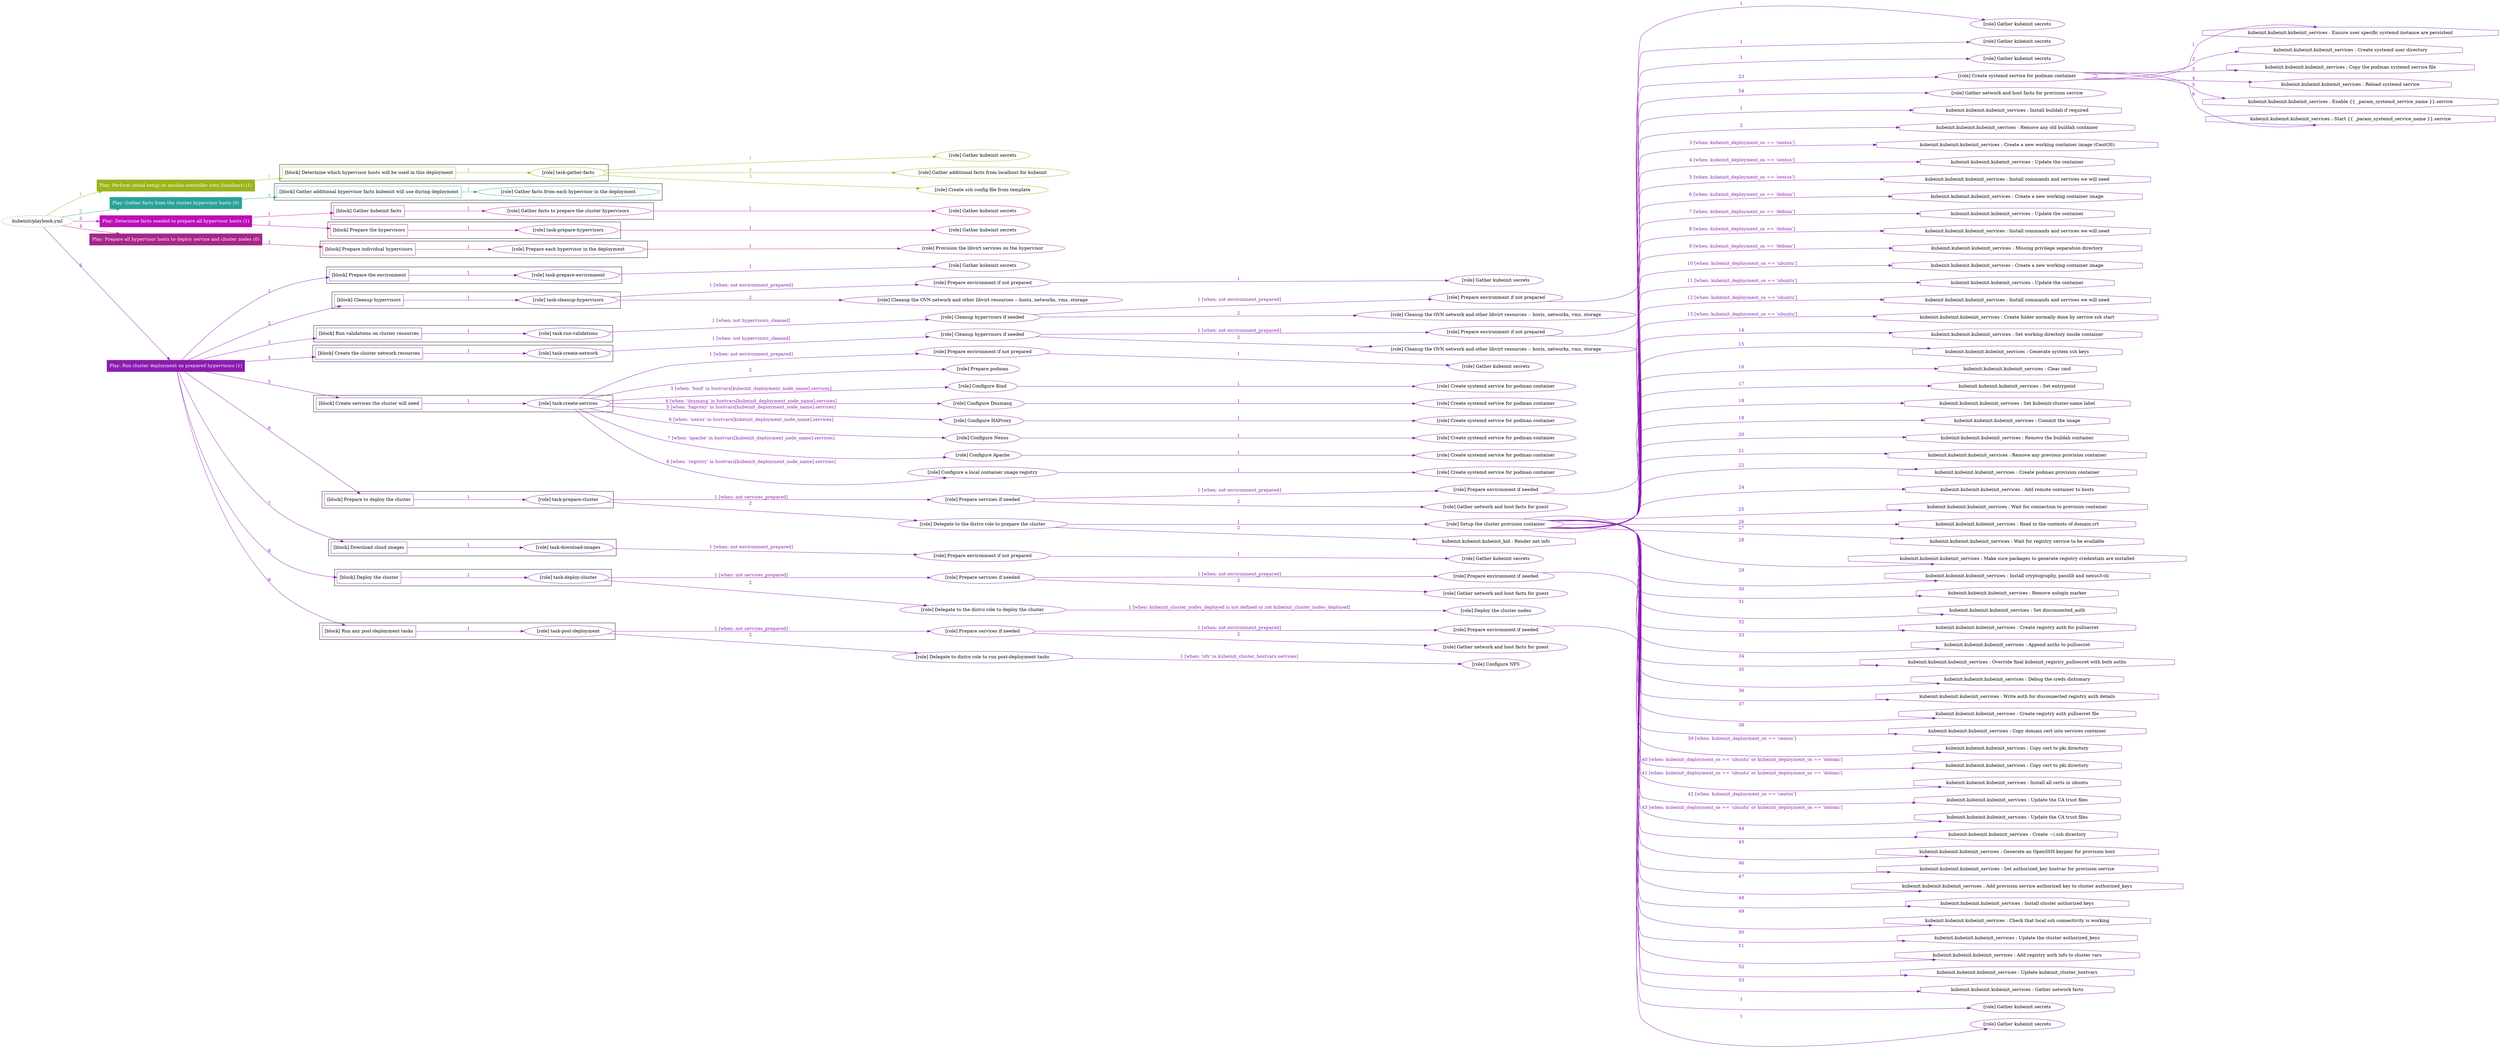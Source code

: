 digraph {
	graph [concentrate=true ordering=in rankdir=LR ratio=fill]
	edge [esep=5 sep=10]
	"kubeinit/playbook.yml" [URL="/home/runner/work/kubeinit/kubeinit/kubeinit/playbook.yml" id=playbook_545c7cb0 style=dotted]
	play_931ba3d7 [label="Play: Perform initial setup on ansible-controller host (localhost) (1)" URL="/home/runner/work/kubeinit/kubeinit/kubeinit/playbook.yml" color="#9cb319" fontcolor="#ffffff" id=play_931ba3d7 shape=box style=filled tooltip=localhost]
	"kubeinit/playbook.yml" -> play_931ba3d7 [label="1 " color="#9cb319" fontcolor="#9cb319" id=edge_c8543d1f labeltooltip="1 " tooltip="1 "]
	subgraph "Gather kubeinit secrets" {
		role_ddabcb1c [label="[role] Gather kubeinit secrets" URL="/home/runner/.ansible/collections/ansible_collections/kubeinit/kubeinit/roles/kubeinit_prepare/tasks/build_hypervisors_group.yml" color="#9cb319" id=role_ddabcb1c tooltip="Gather kubeinit secrets"]
	}
	subgraph "Gather additional facts from localhost for kubeinit" {
		role_e63b7984 [label="[role] Gather additional facts from localhost for kubeinit" URL="/home/runner/.ansible/collections/ansible_collections/kubeinit/kubeinit/roles/kubeinit_prepare/tasks/build_hypervisors_group.yml" color="#9cb319" id=role_e63b7984 tooltip="Gather additional facts from localhost for kubeinit"]
	}
	subgraph "Create ssh config file from template" {
		role_d065f1f2 [label="[role] Create ssh config file from template" URL="/home/runner/.ansible/collections/ansible_collections/kubeinit/kubeinit/roles/kubeinit_prepare/tasks/build_hypervisors_group.yml" color="#9cb319" id=role_d065f1f2 tooltip="Create ssh config file from template"]
	}
	subgraph "task-gather-facts" {
		role_1dd52b6c [label="[role] task-gather-facts" URL="/home/runner/work/kubeinit/kubeinit/kubeinit/playbook.yml" color="#9cb319" id=role_1dd52b6c tooltip="task-gather-facts"]
		role_1dd52b6c -> role_ddabcb1c [label="1 " color="#9cb319" fontcolor="#9cb319" id=edge_da916e40 labeltooltip="1 " tooltip="1 "]
		role_1dd52b6c -> role_e63b7984 [label="2 " color="#9cb319" fontcolor="#9cb319" id=edge_51802480 labeltooltip="2 " tooltip="2 "]
		role_1dd52b6c -> role_d065f1f2 [label="3 " color="#9cb319" fontcolor="#9cb319" id=edge_653860bd labeltooltip="3 " tooltip="3 "]
	}
	subgraph "Play: Perform initial setup on ansible-controller host (localhost) (1)" {
		play_931ba3d7 -> block_4b8805d9 [label=1 color="#9cb319" fontcolor="#9cb319" id=edge_b5b0f830 labeltooltip=1 tooltip=1]
		subgraph cluster_block_4b8805d9 {
			block_4b8805d9 [label="[block] Determine which hypervisor hosts will be used in this deployment" URL="/home/runner/work/kubeinit/kubeinit/kubeinit/playbook.yml" color="#9cb319" id=block_4b8805d9 labeltooltip="Determine which hypervisor hosts will be used in this deployment" shape=box tooltip="Determine which hypervisor hosts will be used in this deployment"]
			block_4b8805d9 -> role_1dd52b6c [label="1 " color="#9cb319" fontcolor="#9cb319" id=edge_1767b7e2 labeltooltip="1 " tooltip="1 "]
		}
	}
	play_6d8328d3 [label="Play: Gather facts from the cluster hypervisor hosts (0)" URL="/home/runner/work/kubeinit/kubeinit/kubeinit/playbook.yml" color="#29a39b" fontcolor="#ffffff" id=play_6d8328d3 shape=box style=filled tooltip="Play: Gather facts from the cluster hypervisor hosts (0)"]
	"kubeinit/playbook.yml" -> play_6d8328d3 [label="2 " color="#29a39b" fontcolor="#29a39b" id=edge_57b2adb4 labeltooltip="2 " tooltip="2 "]
	subgraph "Gather facts from each hypervisor in the deployment" {
		role_d9627512 [label="[role] Gather facts from each hypervisor in the deployment" URL="/home/runner/work/kubeinit/kubeinit/kubeinit/playbook.yml" color="#29a39b" id=role_d9627512 tooltip="Gather facts from each hypervisor in the deployment"]
	}
	subgraph "Play: Gather facts from the cluster hypervisor hosts (0)" {
		play_6d8328d3 -> block_00a757e9 [label=1 color="#29a39b" fontcolor="#29a39b" id=edge_6c3d710d labeltooltip=1 tooltip=1]
		subgraph cluster_block_00a757e9 {
			block_00a757e9 [label="[block] Gather additional hypervisor facts kubeinit will use during deployment" URL="/home/runner/work/kubeinit/kubeinit/kubeinit/playbook.yml" color="#29a39b" id=block_00a757e9 labeltooltip="Gather additional hypervisor facts kubeinit will use during deployment" shape=box tooltip="Gather additional hypervisor facts kubeinit will use during deployment"]
			block_00a757e9 -> role_d9627512 [label="1 " color="#29a39b" fontcolor="#29a39b" id=edge_0d7b113c labeltooltip="1 " tooltip="1 "]
		}
	}
	play_df780482 [label="Play: Determine facts needed to prepare all hypervisor hosts (1)" URL="/home/runner/work/kubeinit/kubeinit/kubeinit/playbook.yml" color="#bd0fb7" fontcolor="#ffffff" id=play_df780482 shape=box style=filled tooltip=localhost]
	"kubeinit/playbook.yml" -> play_df780482 [label="3 " color="#bd0fb7" fontcolor="#bd0fb7" id=edge_657e8f42 labeltooltip="3 " tooltip="3 "]
	subgraph "Gather kubeinit secrets" {
		role_69f64a8b [label="[role] Gather kubeinit secrets" URL="/home/runner/.ansible/collections/ansible_collections/kubeinit/kubeinit/roles/kubeinit_prepare/tasks/gather_kubeinit_facts.yml" color="#bd0fb7" id=role_69f64a8b tooltip="Gather kubeinit secrets"]
	}
	subgraph "Gather facts to prepare the cluster hypervisors" {
		role_0730ceb8 [label="[role] Gather facts to prepare the cluster hypervisors" URL="/home/runner/work/kubeinit/kubeinit/kubeinit/playbook.yml" color="#bd0fb7" id=role_0730ceb8 tooltip="Gather facts to prepare the cluster hypervisors"]
		role_0730ceb8 -> role_69f64a8b [label="1 " color="#bd0fb7" fontcolor="#bd0fb7" id=edge_4ca581c7 labeltooltip="1 " tooltip="1 "]
	}
	subgraph "Gather kubeinit secrets" {
		role_6e344423 [label="[role] Gather kubeinit secrets" URL="/home/runner/.ansible/collections/ansible_collections/kubeinit/kubeinit/roles/kubeinit_prepare/tasks/gather_kubeinit_facts.yml" color="#bd0fb7" id=role_6e344423 tooltip="Gather kubeinit secrets"]
	}
	subgraph "task-prepare-hypervisors" {
		role_4811087c [label="[role] task-prepare-hypervisors" URL="/home/runner/work/kubeinit/kubeinit/kubeinit/playbook.yml" color="#bd0fb7" id=role_4811087c tooltip="task-prepare-hypervisors"]
		role_4811087c -> role_6e344423 [label="1 " color="#bd0fb7" fontcolor="#bd0fb7" id=edge_b3e37154 labeltooltip="1 " tooltip="1 "]
	}
	subgraph "Play: Determine facts needed to prepare all hypervisor hosts (1)" {
		play_df780482 -> block_3f99c310 [label=1 color="#bd0fb7" fontcolor="#bd0fb7" id=edge_c5d87c34 labeltooltip=1 tooltip=1]
		subgraph cluster_block_3f99c310 {
			block_3f99c310 [label="[block] Gather kubeinit facts" URL="/home/runner/work/kubeinit/kubeinit/kubeinit/playbook.yml" color="#bd0fb7" id=block_3f99c310 labeltooltip="Gather kubeinit facts" shape=box tooltip="Gather kubeinit facts"]
			block_3f99c310 -> role_0730ceb8 [label="1 " color="#bd0fb7" fontcolor="#bd0fb7" id=edge_28d3c5d2 labeltooltip="1 " tooltip="1 "]
		}
		play_df780482 -> block_4734025c [label=2 color="#bd0fb7" fontcolor="#bd0fb7" id=edge_e68f2d6d labeltooltip=2 tooltip=2]
		subgraph cluster_block_4734025c {
			block_4734025c [label="[block] Prepare the hypervisors" URL="/home/runner/work/kubeinit/kubeinit/kubeinit/playbook.yml" color="#bd0fb7" id=block_4734025c labeltooltip="Prepare the hypervisors" shape=box tooltip="Prepare the hypervisors"]
			block_4734025c -> role_4811087c [label="1 " color="#bd0fb7" fontcolor="#bd0fb7" id=edge_bdc74dc5 labeltooltip="1 " tooltip="1 "]
		}
	}
	play_b12600dd [label="Play: Prepare all hypervisor hosts to deploy service and cluster nodes (0)" URL="/home/runner/work/kubeinit/kubeinit/kubeinit/playbook.yml" color="#a62689" fontcolor="#ffffff" id=play_b12600dd shape=box style=filled tooltip="Play: Prepare all hypervisor hosts to deploy service and cluster nodes (0)"]
	"kubeinit/playbook.yml" -> play_b12600dd [label="4 " color="#a62689" fontcolor="#a62689" id=edge_a20e3f79 labeltooltip="4 " tooltip="4 "]
	subgraph "Provision the libvirt services on the hypervisor" {
		role_548cd474 [label="[role] Provision the libvirt services on the hypervisor" URL="/home/runner/.ansible/collections/ansible_collections/kubeinit/kubeinit/roles/kubeinit_prepare/tasks/prepare_hypervisor.yml" color="#a62689" id=role_548cd474 tooltip="Provision the libvirt services on the hypervisor"]
	}
	subgraph "Prepare each hypervisor in the deployment" {
		role_a02044b5 [label="[role] Prepare each hypervisor in the deployment" URL="/home/runner/work/kubeinit/kubeinit/kubeinit/playbook.yml" color="#a62689" id=role_a02044b5 tooltip="Prepare each hypervisor in the deployment"]
		role_a02044b5 -> role_548cd474 [label="1 " color="#a62689" fontcolor="#a62689" id=edge_9729f4e0 labeltooltip="1 " tooltip="1 "]
	}
	subgraph "Play: Prepare all hypervisor hosts to deploy service and cluster nodes (0)" {
		play_b12600dd -> block_16c51ed8 [label=1 color="#a62689" fontcolor="#a62689" id=edge_4eb3d31c labeltooltip=1 tooltip=1]
		subgraph cluster_block_16c51ed8 {
			block_16c51ed8 [label="[block] Prepare individual hypervisors" URL="/home/runner/work/kubeinit/kubeinit/kubeinit/playbook.yml" color="#a62689" id=block_16c51ed8 labeltooltip="Prepare individual hypervisors" shape=box tooltip="Prepare individual hypervisors"]
			block_16c51ed8 -> role_a02044b5 [label="1 " color="#a62689" fontcolor="#a62689" id=edge_7e162b57 labeltooltip="1 " tooltip="1 "]
		}
	}
	play_730e41a6 [label="Play: Run cluster deployment on prepared hypervisors (1)" URL="/home/runner/work/kubeinit/kubeinit/kubeinit/playbook.yml" color="#8b1cb0" fontcolor="#ffffff" id=play_730e41a6 shape=box style=filled tooltip=localhost]
	"kubeinit/playbook.yml" -> play_730e41a6 [label="5 " color="#8b1cb0" fontcolor="#8b1cb0" id=edge_b5f964b4 labeltooltip="5 " tooltip="5 "]
	subgraph "Gather kubeinit secrets" {
		role_df840a9b [label="[role] Gather kubeinit secrets" URL="/home/runner/.ansible/collections/ansible_collections/kubeinit/kubeinit/roles/kubeinit_prepare/tasks/gather_kubeinit_facts.yml" color="#8b1cb0" id=role_df840a9b tooltip="Gather kubeinit secrets"]
	}
	subgraph "task-prepare-environment" {
		role_ee6b909c [label="[role] task-prepare-environment" URL="/home/runner/work/kubeinit/kubeinit/kubeinit/playbook.yml" color="#8b1cb0" id=role_ee6b909c tooltip="task-prepare-environment"]
		role_ee6b909c -> role_df840a9b [label="1 " color="#8b1cb0" fontcolor="#8b1cb0" id=edge_b2e9e89c labeltooltip="1 " tooltip="1 "]
	}
	subgraph "Gather kubeinit secrets" {
		role_fec8959f [label="[role] Gather kubeinit secrets" URL="/home/runner/.ansible/collections/ansible_collections/kubeinit/kubeinit/roles/kubeinit_prepare/tasks/gather_kubeinit_facts.yml" color="#8b1cb0" id=role_fec8959f tooltip="Gather kubeinit secrets"]
	}
	subgraph "Prepare environment if not prepared" {
		role_97bc403d [label="[role] Prepare environment if not prepared" URL="/home/runner/.ansible/collections/ansible_collections/kubeinit/kubeinit/roles/kubeinit_prepare/tasks/cleanup_hypervisors.yml" color="#8b1cb0" id=role_97bc403d tooltip="Prepare environment if not prepared"]
		role_97bc403d -> role_fec8959f [label="1 " color="#8b1cb0" fontcolor="#8b1cb0" id=edge_488dd483 labeltooltip="1 " tooltip="1 "]
	}
	subgraph "Cleanup the OVN network and other libvirt resources -- hosts, networks, vms, storage" {
		role_904cc6dc [label="[role] Cleanup the OVN network and other libvirt resources -- hosts, networks, vms, storage" URL="/home/runner/.ansible/collections/ansible_collections/kubeinit/kubeinit/roles/kubeinit_prepare/tasks/cleanup_hypervisors.yml" color="#8b1cb0" id=role_904cc6dc tooltip="Cleanup the OVN network and other libvirt resources -- hosts, networks, vms, storage"]
	}
	subgraph "task-cleanup-hypervisors" {
		role_fb099a91 [label="[role] task-cleanup-hypervisors" URL="/home/runner/work/kubeinit/kubeinit/kubeinit/playbook.yml" color="#8b1cb0" id=role_fb099a91 tooltip="task-cleanup-hypervisors"]
		role_fb099a91 -> role_97bc403d [label="1 [when: not environment_prepared]" color="#8b1cb0" fontcolor="#8b1cb0" id=edge_2686398f labeltooltip="1 [when: not environment_prepared]" tooltip="1 [when: not environment_prepared]"]
		role_fb099a91 -> role_904cc6dc [label="2 " color="#8b1cb0" fontcolor="#8b1cb0" id=edge_b8e644b7 labeltooltip="2 " tooltip="2 "]
	}
	subgraph "Gather kubeinit secrets" {
		role_2fca837d [label="[role] Gather kubeinit secrets" URL="/home/runner/.ansible/collections/ansible_collections/kubeinit/kubeinit/roles/kubeinit_prepare/tasks/gather_kubeinit_facts.yml" color="#8b1cb0" id=role_2fca837d tooltip="Gather kubeinit secrets"]
	}
	subgraph "Prepare environment if not prepared" {
		role_707d77aa [label="[role] Prepare environment if not prepared" URL="/home/runner/.ansible/collections/ansible_collections/kubeinit/kubeinit/roles/kubeinit_prepare/tasks/cleanup_hypervisors.yml" color="#8b1cb0" id=role_707d77aa tooltip="Prepare environment if not prepared"]
		role_707d77aa -> role_2fca837d [label="1 " color="#8b1cb0" fontcolor="#8b1cb0" id=edge_82af8e1b labeltooltip="1 " tooltip="1 "]
	}
	subgraph "Cleanup the OVN network and other libvirt resources -- hosts, networks, vms, storage" {
		role_acbb428c [label="[role] Cleanup the OVN network and other libvirt resources -- hosts, networks, vms, storage" URL="/home/runner/.ansible/collections/ansible_collections/kubeinit/kubeinit/roles/kubeinit_prepare/tasks/cleanup_hypervisors.yml" color="#8b1cb0" id=role_acbb428c tooltip="Cleanup the OVN network and other libvirt resources -- hosts, networks, vms, storage"]
	}
	subgraph "Cleanup hypervisors if needed" {
		role_f8ec504d [label="[role] Cleanup hypervisors if needed" URL="/home/runner/.ansible/collections/ansible_collections/kubeinit/kubeinit/roles/kubeinit_validations/tasks/main.yml" color="#8b1cb0" id=role_f8ec504d tooltip="Cleanup hypervisors if needed"]
		role_f8ec504d -> role_707d77aa [label="1 [when: not environment_prepared]" color="#8b1cb0" fontcolor="#8b1cb0" id=edge_83bfee6d labeltooltip="1 [when: not environment_prepared]" tooltip="1 [when: not environment_prepared]"]
		role_f8ec504d -> role_acbb428c [label="2 " color="#8b1cb0" fontcolor="#8b1cb0" id=edge_7fe1b59c labeltooltip="2 " tooltip="2 "]
	}
	subgraph "task-run-validations" {
		role_c2ec47a6 [label="[role] task-run-validations" URL="/home/runner/work/kubeinit/kubeinit/kubeinit/playbook.yml" color="#8b1cb0" id=role_c2ec47a6 tooltip="task-run-validations"]
		role_c2ec47a6 -> role_f8ec504d [label="1 [when: not hypervisors_cleaned]" color="#8b1cb0" fontcolor="#8b1cb0" id=edge_a6259709 labeltooltip="1 [when: not hypervisors_cleaned]" tooltip="1 [when: not hypervisors_cleaned]"]
	}
	subgraph "Gather kubeinit secrets" {
		role_3499777c [label="[role] Gather kubeinit secrets" URL="/home/runner/.ansible/collections/ansible_collections/kubeinit/kubeinit/roles/kubeinit_prepare/tasks/gather_kubeinit_facts.yml" color="#8b1cb0" id=role_3499777c tooltip="Gather kubeinit secrets"]
	}
	subgraph "Prepare environment if not prepared" {
		role_d5bab159 [label="[role] Prepare environment if not prepared" URL="/home/runner/.ansible/collections/ansible_collections/kubeinit/kubeinit/roles/kubeinit_prepare/tasks/cleanup_hypervisors.yml" color="#8b1cb0" id=role_d5bab159 tooltip="Prepare environment if not prepared"]
		role_d5bab159 -> role_3499777c [label="1 " color="#8b1cb0" fontcolor="#8b1cb0" id=edge_6e7c329b labeltooltip="1 " tooltip="1 "]
	}
	subgraph "Cleanup the OVN network and other libvirt resources -- hosts, networks, vms, storage" {
		role_f7c90f39 [label="[role] Cleanup the OVN network and other libvirt resources -- hosts, networks, vms, storage" URL="/home/runner/.ansible/collections/ansible_collections/kubeinit/kubeinit/roles/kubeinit_prepare/tasks/cleanup_hypervisors.yml" color="#8b1cb0" id=role_f7c90f39 tooltip="Cleanup the OVN network and other libvirt resources -- hosts, networks, vms, storage"]
	}
	subgraph "Cleanup hypervisors if needed" {
		role_3497442b [label="[role] Cleanup hypervisors if needed" URL="/home/runner/.ansible/collections/ansible_collections/kubeinit/kubeinit/roles/kubeinit_libvirt/tasks/create_network.yml" color="#8b1cb0" id=role_3497442b tooltip="Cleanup hypervisors if needed"]
		role_3497442b -> role_d5bab159 [label="1 [when: not environment_prepared]" color="#8b1cb0" fontcolor="#8b1cb0" id=edge_d62939c3 labeltooltip="1 [when: not environment_prepared]" tooltip="1 [when: not environment_prepared]"]
		role_3497442b -> role_f7c90f39 [label="2 " color="#8b1cb0" fontcolor="#8b1cb0" id=edge_e6d33b0b labeltooltip="2 " tooltip="2 "]
	}
	subgraph "task-create-network" {
		role_ee4f112f [label="[role] task-create-network" URL="/home/runner/work/kubeinit/kubeinit/kubeinit/playbook.yml" color="#8b1cb0" id=role_ee4f112f tooltip="task-create-network"]
		role_ee4f112f -> role_3497442b [label="1 [when: not hypervisors_cleaned]" color="#8b1cb0" fontcolor="#8b1cb0" id=edge_d670886f labeltooltip="1 [when: not hypervisors_cleaned]" tooltip="1 [when: not hypervisors_cleaned]"]
	}
	subgraph "Gather kubeinit secrets" {
		role_d90a1d66 [label="[role] Gather kubeinit secrets" URL="/home/runner/.ansible/collections/ansible_collections/kubeinit/kubeinit/roles/kubeinit_prepare/tasks/gather_kubeinit_facts.yml" color="#8b1cb0" id=role_d90a1d66 tooltip="Gather kubeinit secrets"]
	}
	subgraph "Prepare environment if not prepared" {
		role_3de5cd70 [label="[role] Prepare environment if not prepared" URL="/home/runner/.ansible/collections/ansible_collections/kubeinit/kubeinit/roles/kubeinit_services/tasks/main.yml" color="#8b1cb0" id=role_3de5cd70 tooltip="Prepare environment if not prepared"]
		role_3de5cd70 -> role_d90a1d66 [label="1 " color="#8b1cb0" fontcolor="#8b1cb0" id=edge_5a5dcb2b labeltooltip="1 " tooltip="1 "]
	}
	subgraph "Prepare podman" {
		role_5bb71c30 [label="[role] Prepare podman" URL="/home/runner/.ansible/collections/ansible_collections/kubeinit/kubeinit/roles/kubeinit_services/tasks/00_create_service_pod.yml" color="#8b1cb0" id=role_5bb71c30 tooltip="Prepare podman"]
	}
	subgraph "Create systemd service for podman container" {
		role_a307e0bc [label="[role] Create systemd service for podman container" URL="/home/runner/.ansible/collections/ansible_collections/kubeinit/kubeinit/roles/kubeinit_bind/tasks/main.yml" color="#8b1cb0" id=role_a307e0bc tooltip="Create systemd service for podman container"]
	}
	subgraph "Configure Bind" {
		role_4807bf76 [label="[role] Configure Bind" URL="/home/runner/.ansible/collections/ansible_collections/kubeinit/kubeinit/roles/kubeinit_services/tasks/start_services_containers.yml" color="#8b1cb0" id=role_4807bf76 tooltip="Configure Bind"]
		role_4807bf76 -> role_a307e0bc [label="1 " color="#8b1cb0" fontcolor="#8b1cb0" id=edge_285585d5 labeltooltip="1 " tooltip="1 "]
	}
	subgraph "Create systemd service for podman container" {
		role_6b88de8f [label="[role] Create systemd service for podman container" URL="/home/runner/.ansible/collections/ansible_collections/kubeinit/kubeinit/roles/kubeinit_dnsmasq/tasks/main.yml" color="#8b1cb0" id=role_6b88de8f tooltip="Create systemd service for podman container"]
	}
	subgraph "Configure Dnsmasq" {
		role_d9de39b9 [label="[role] Configure Dnsmasq" URL="/home/runner/.ansible/collections/ansible_collections/kubeinit/kubeinit/roles/kubeinit_services/tasks/start_services_containers.yml" color="#8b1cb0" id=role_d9de39b9 tooltip="Configure Dnsmasq"]
		role_d9de39b9 -> role_6b88de8f [label="1 " color="#8b1cb0" fontcolor="#8b1cb0" id=edge_90917b8e labeltooltip="1 " tooltip="1 "]
	}
	subgraph "Create systemd service for podman container" {
		role_20fe3677 [label="[role] Create systemd service for podman container" URL="/home/runner/.ansible/collections/ansible_collections/kubeinit/kubeinit/roles/kubeinit_haproxy/tasks/main.yml" color="#8b1cb0" id=role_20fe3677 tooltip="Create systemd service for podman container"]
	}
	subgraph "Configure HAProxy" {
		role_dbfcc90e [label="[role] Configure HAProxy" URL="/home/runner/.ansible/collections/ansible_collections/kubeinit/kubeinit/roles/kubeinit_services/tasks/start_services_containers.yml" color="#8b1cb0" id=role_dbfcc90e tooltip="Configure HAProxy"]
		role_dbfcc90e -> role_20fe3677 [label="1 " color="#8b1cb0" fontcolor="#8b1cb0" id=edge_8165600c labeltooltip="1 " tooltip="1 "]
	}
	subgraph "Create systemd service for podman container" {
		role_7415ae6d [label="[role] Create systemd service for podman container" URL="/home/runner/.ansible/collections/ansible_collections/kubeinit/kubeinit/roles/kubeinit_nexus/tasks/main.yml" color="#8b1cb0" id=role_7415ae6d tooltip="Create systemd service for podman container"]
	}
	subgraph "Configure Nexus" {
		role_4f23ac79 [label="[role] Configure Nexus" URL="/home/runner/.ansible/collections/ansible_collections/kubeinit/kubeinit/roles/kubeinit_services/tasks/start_services_containers.yml" color="#8b1cb0" id=role_4f23ac79 tooltip="Configure Nexus"]
		role_4f23ac79 -> role_7415ae6d [label="1 " color="#8b1cb0" fontcolor="#8b1cb0" id=edge_2ba15db7 labeltooltip="1 " tooltip="1 "]
	}
	subgraph "Create systemd service for podman container" {
		role_81472f47 [label="[role] Create systemd service for podman container" URL="/home/runner/.ansible/collections/ansible_collections/kubeinit/kubeinit/roles/kubeinit_apache/tasks/main.yml" color="#8b1cb0" id=role_81472f47 tooltip="Create systemd service for podman container"]
	}
	subgraph "Configure Apache" {
		role_081e8b35 [label="[role] Configure Apache" URL="/home/runner/.ansible/collections/ansible_collections/kubeinit/kubeinit/roles/kubeinit_services/tasks/start_services_containers.yml" color="#8b1cb0" id=role_081e8b35 tooltip="Configure Apache"]
		role_081e8b35 -> role_81472f47 [label="1 " color="#8b1cb0" fontcolor="#8b1cb0" id=edge_0820ee6e labeltooltip="1 " tooltip="1 "]
	}
	subgraph "Create systemd service for podman container" {
		role_e6c9fc78 [label="[role] Create systemd service for podman container" URL="/home/runner/.ansible/collections/ansible_collections/kubeinit/kubeinit/roles/kubeinit_registry/tasks/main.yml" color="#8b1cb0" id=role_e6c9fc78 tooltip="Create systemd service for podman container"]
	}
	subgraph "Configure a local container image registry" {
		role_fa8283bd [label="[role] Configure a local container image registry" URL="/home/runner/.ansible/collections/ansible_collections/kubeinit/kubeinit/roles/kubeinit_services/tasks/start_services_containers.yml" color="#8b1cb0" id=role_fa8283bd tooltip="Configure a local container image registry"]
		role_fa8283bd -> role_e6c9fc78 [label="1 " color="#8b1cb0" fontcolor="#8b1cb0" id=edge_96ddc4c0 labeltooltip="1 " tooltip="1 "]
	}
	subgraph "task-create-services" {
		role_e80d2aaa [label="[role] task-create-services" URL="/home/runner/work/kubeinit/kubeinit/kubeinit/playbook.yml" color="#8b1cb0" id=role_e80d2aaa tooltip="task-create-services"]
		role_e80d2aaa -> role_3de5cd70 [label="1 [when: not environment_prepared]" color="#8b1cb0" fontcolor="#8b1cb0" id=edge_01c168d9 labeltooltip="1 [when: not environment_prepared]" tooltip="1 [when: not environment_prepared]"]
		role_e80d2aaa -> role_5bb71c30 [label="2 " color="#8b1cb0" fontcolor="#8b1cb0" id=edge_094c723d labeltooltip="2 " tooltip="2 "]
		role_e80d2aaa -> role_4807bf76 [label="3 [when: 'bind' in hostvars[kubeinit_deployment_node_name].services]" color="#8b1cb0" fontcolor="#8b1cb0" id=edge_e6afcb24 labeltooltip="3 [when: 'bind' in hostvars[kubeinit_deployment_node_name].services]" tooltip="3 [when: 'bind' in hostvars[kubeinit_deployment_node_name].services]"]
		role_e80d2aaa -> role_d9de39b9 [label="4 [when: 'dnsmasq' in hostvars[kubeinit_deployment_node_name].services]" color="#8b1cb0" fontcolor="#8b1cb0" id=edge_b003f8af labeltooltip="4 [when: 'dnsmasq' in hostvars[kubeinit_deployment_node_name].services]" tooltip="4 [when: 'dnsmasq' in hostvars[kubeinit_deployment_node_name].services]"]
		role_e80d2aaa -> role_dbfcc90e [label="5 [when: 'haproxy' in hostvars[kubeinit_deployment_node_name].services]" color="#8b1cb0" fontcolor="#8b1cb0" id=edge_ab8828e6 labeltooltip="5 [when: 'haproxy' in hostvars[kubeinit_deployment_node_name].services]" tooltip="5 [when: 'haproxy' in hostvars[kubeinit_deployment_node_name].services]"]
		role_e80d2aaa -> role_4f23ac79 [label="6 [when: 'nexus' in hostvars[kubeinit_deployment_node_name].services]" color="#8b1cb0" fontcolor="#8b1cb0" id=edge_5534ef52 labeltooltip="6 [when: 'nexus' in hostvars[kubeinit_deployment_node_name].services]" tooltip="6 [when: 'nexus' in hostvars[kubeinit_deployment_node_name].services]"]
		role_e80d2aaa -> role_081e8b35 [label="7 [when: 'apache' in hostvars[kubeinit_deployment_node_name].services]" color="#8b1cb0" fontcolor="#8b1cb0" id=edge_e85e1f48 labeltooltip="7 [when: 'apache' in hostvars[kubeinit_deployment_node_name].services]" tooltip="7 [when: 'apache' in hostvars[kubeinit_deployment_node_name].services]"]
		role_e80d2aaa -> role_fa8283bd [label="8 [when: 'registry' in hostvars[kubeinit_deployment_node_name].services]" color="#8b1cb0" fontcolor="#8b1cb0" id=edge_dd173c41 labeltooltip="8 [when: 'registry' in hostvars[kubeinit_deployment_node_name].services]" tooltip="8 [when: 'registry' in hostvars[kubeinit_deployment_node_name].services]"]
	}
	subgraph "Gather kubeinit secrets" {
		role_6322ea86 [label="[role] Gather kubeinit secrets" URL="/home/runner/.ansible/collections/ansible_collections/kubeinit/kubeinit/roles/kubeinit_prepare/tasks/gather_kubeinit_facts.yml" color="#8b1cb0" id=role_6322ea86 tooltip="Gather kubeinit secrets"]
	}
	subgraph "Prepare environment if needed" {
		role_bd6548db [label="[role] Prepare environment if needed" URL="/home/runner/.ansible/collections/ansible_collections/kubeinit/kubeinit/roles/kubeinit_services/tasks/prepare_services.yml" color="#8b1cb0" id=role_bd6548db tooltip="Prepare environment if needed"]
		role_bd6548db -> role_6322ea86 [label="1 " color="#8b1cb0" fontcolor="#8b1cb0" id=edge_799897e7 labeltooltip="1 " tooltip="1 "]
	}
	subgraph "Gather network and host facts for guest" {
		role_a0ca79c5 [label="[role] Gather network and host facts for guest" URL="/home/runner/.ansible/collections/ansible_collections/kubeinit/kubeinit/roles/kubeinit_services/tasks/prepare_services.yml" color="#8b1cb0" id=role_a0ca79c5 tooltip="Gather network and host facts for guest"]
	}
	subgraph "Prepare services if needed" {
		role_26e0ae76 [label="[role] Prepare services if needed" URL="/home/runner/.ansible/collections/ansible_collections/kubeinit/kubeinit/roles/kubeinit_prepare/tasks/prepare_cluster.yml" color="#8b1cb0" id=role_26e0ae76 tooltip="Prepare services if needed"]
		role_26e0ae76 -> role_bd6548db [label="1 [when: not environment_prepared]" color="#8b1cb0" fontcolor="#8b1cb0" id=edge_e32a6665 labeltooltip="1 [when: not environment_prepared]" tooltip="1 [when: not environment_prepared]"]
		role_26e0ae76 -> role_a0ca79c5 [label="2 " color="#8b1cb0" fontcolor="#8b1cb0" id=edge_90b5f12c labeltooltip="2 " tooltip="2 "]
	}
	subgraph "Create systemd service for podman container" {
		role_bc90003d [label="[role] Create systemd service for podman container" URL="/home/runner/.ansible/collections/ansible_collections/kubeinit/kubeinit/roles/kubeinit_services/tasks/create_provision_container.yml" color="#8b1cb0" id=role_bc90003d tooltip="Create systemd service for podman container"]
		task_6187f3d5 [label="kubeinit.kubeinit.kubeinit_services : Ensure user specific systemd instance are persistent" URL="/home/runner/.ansible/collections/ansible_collections/kubeinit/kubeinit/roles/kubeinit_services/tasks/create_managed_service.yml" color="#8b1cb0" id=task_6187f3d5 shape=octagon tooltip="kubeinit.kubeinit.kubeinit_services : Ensure user specific systemd instance are persistent"]
		role_bc90003d -> task_6187f3d5 [label="1 " color="#8b1cb0" fontcolor="#8b1cb0" id=edge_1fb8ef6c labeltooltip="1 " tooltip="1 "]
		task_c1848205 [label="kubeinit.kubeinit.kubeinit_services : Create systemd user directory" URL="/home/runner/.ansible/collections/ansible_collections/kubeinit/kubeinit/roles/kubeinit_services/tasks/create_managed_service.yml" color="#8b1cb0" id=task_c1848205 shape=octagon tooltip="kubeinit.kubeinit.kubeinit_services : Create systemd user directory"]
		role_bc90003d -> task_c1848205 [label="2 " color="#8b1cb0" fontcolor="#8b1cb0" id=edge_1668514e labeltooltip="2 " tooltip="2 "]
		task_3f2fc5b3 [label="kubeinit.kubeinit.kubeinit_services : Copy the podman systemd service file" URL="/home/runner/.ansible/collections/ansible_collections/kubeinit/kubeinit/roles/kubeinit_services/tasks/create_managed_service.yml" color="#8b1cb0" id=task_3f2fc5b3 shape=octagon tooltip="kubeinit.kubeinit.kubeinit_services : Copy the podman systemd service file"]
		role_bc90003d -> task_3f2fc5b3 [label="3 " color="#8b1cb0" fontcolor="#8b1cb0" id=edge_ceb4f443 labeltooltip="3 " tooltip="3 "]
		task_aeab7513 [label="kubeinit.kubeinit.kubeinit_services : Reload systemd service" URL="/home/runner/.ansible/collections/ansible_collections/kubeinit/kubeinit/roles/kubeinit_services/tasks/create_managed_service.yml" color="#8b1cb0" id=task_aeab7513 shape=octagon tooltip="kubeinit.kubeinit.kubeinit_services : Reload systemd service"]
		role_bc90003d -> task_aeab7513 [label="4 " color="#8b1cb0" fontcolor="#8b1cb0" id=edge_d1dc793b labeltooltip="4 " tooltip="4 "]
		task_500f7a37 [label="kubeinit.kubeinit.kubeinit_services : Enable {{ _param_systemd_service_name }}.service" URL="/home/runner/.ansible/collections/ansible_collections/kubeinit/kubeinit/roles/kubeinit_services/tasks/create_managed_service.yml" color="#8b1cb0" id=task_500f7a37 shape=octagon tooltip="kubeinit.kubeinit.kubeinit_services : Enable {{ _param_systemd_service_name }}.service"]
		role_bc90003d -> task_500f7a37 [label="5 " color="#8b1cb0" fontcolor="#8b1cb0" id=edge_4fe7158f labeltooltip="5 " tooltip="5 "]
		task_34e1eaf7 [label="kubeinit.kubeinit.kubeinit_services : Start {{ _param_systemd_service_name }}.service" URL="/home/runner/.ansible/collections/ansible_collections/kubeinit/kubeinit/roles/kubeinit_services/tasks/create_managed_service.yml" color="#8b1cb0" id=task_34e1eaf7 shape=octagon tooltip="kubeinit.kubeinit.kubeinit_services : Start {{ _param_systemd_service_name }}.service"]
		role_bc90003d -> task_34e1eaf7 [label="6 " color="#8b1cb0" fontcolor="#8b1cb0" id=edge_01cda056 labeltooltip="6 " tooltip="6 "]
	}
	subgraph "Gather network and host facts for provision service" {
		role_35801691 [label="[role] Gather network and host facts for provision service" URL="/home/runner/.ansible/collections/ansible_collections/kubeinit/kubeinit/roles/kubeinit_services/tasks/create_provision_container.yml" color="#8b1cb0" id=role_35801691 tooltip="Gather network and host facts for provision service"]
	}
	subgraph "Setup the cluster provision container" {
		role_b789958d [label="[role] Setup the cluster provision container" URL="/home/runner/.ansible/collections/ansible_collections/kubeinit/kubeinit/roles/kubeinit_kid/tasks/prepare_cluster.yml" color="#8b1cb0" id=role_b789958d tooltip="Setup the cluster provision container"]
		task_cc5349bb [label="kubeinit.kubeinit.kubeinit_services : Install buildah if required" URL="/home/runner/.ansible/collections/ansible_collections/kubeinit/kubeinit/roles/kubeinit_services/tasks/create_provision_container.yml" color="#8b1cb0" id=task_cc5349bb shape=octagon tooltip="kubeinit.kubeinit.kubeinit_services : Install buildah if required"]
		role_b789958d -> task_cc5349bb [label="1 " color="#8b1cb0" fontcolor="#8b1cb0" id=edge_bbee5c34 labeltooltip="1 " tooltip="1 "]
		task_15c9ad38 [label="kubeinit.kubeinit.kubeinit_services : Remove any old buildah container" URL="/home/runner/.ansible/collections/ansible_collections/kubeinit/kubeinit/roles/kubeinit_services/tasks/create_provision_container.yml" color="#8b1cb0" id=task_15c9ad38 shape=octagon tooltip="kubeinit.kubeinit.kubeinit_services : Remove any old buildah container"]
		role_b789958d -> task_15c9ad38 [label="2 " color="#8b1cb0" fontcolor="#8b1cb0" id=edge_7f222ea5 labeltooltip="2 " tooltip="2 "]
		task_a6cf6b24 [label="kubeinit.kubeinit.kubeinit_services : Create a new working container image (CentOS)" URL="/home/runner/.ansible/collections/ansible_collections/kubeinit/kubeinit/roles/kubeinit_services/tasks/create_provision_container.yml" color="#8b1cb0" id=task_a6cf6b24 shape=octagon tooltip="kubeinit.kubeinit.kubeinit_services : Create a new working container image (CentOS)"]
		role_b789958d -> task_a6cf6b24 [label="3 [when: kubeinit_deployment_os == 'centos']" color="#8b1cb0" fontcolor="#8b1cb0" id=edge_4c84f682 labeltooltip="3 [when: kubeinit_deployment_os == 'centos']" tooltip="3 [when: kubeinit_deployment_os == 'centos']"]
		task_bcce3606 [label="kubeinit.kubeinit.kubeinit_services : Update the container" URL="/home/runner/.ansible/collections/ansible_collections/kubeinit/kubeinit/roles/kubeinit_services/tasks/create_provision_container.yml" color="#8b1cb0" id=task_bcce3606 shape=octagon tooltip="kubeinit.kubeinit.kubeinit_services : Update the container"]
		role_b789958d -> task_bcce3606 [label="4 [when: kubeinit_deployment_os == 'centos']" color="#8b1cb0" fontcolor="#8b1cb0" id=edge_fafde67f labeltooltip="4 [when: kubeinit_deployment_os == 'centos']" tooltip="4 [when: kubeinit_deployment_os == 'centos']"]
		task_7faeb363 [label="kubeinit.kubeinit.kubeinit_services : Install commands and services we will need" URL="/home/runner/.ansible/collections/ansible_collections/kubeinit/kubeinit/roles/kubeinit_services/tasks/create_provision_container.yml" color="#8b1cb0" id=task_7faeb363 shape=octagon tooltip="kubeinit.kubeinit.kubeinit_services : Install commands and services we will need"]
		role_b789958d -> task_7faeb363 [label="5 [when: kubeinit_deployment_os == 'centos']" color="#8b1cb0" fontcolor="#8b1cb0" id=edge_74b86687 labeltooltip="5 [when: kubeinit_deployment_os == 'centos']" tooltip="5 [when: kubeinit_deployment_os == 'centos']"]
		task_d35942d2 [label="kubeinit.kubeinit.kubeinit_services : Create a new working container image" URL="/home/runner/.ansible/collections/ansible_collections/kubeinit/kubeinit/roles/kubeinit_services/tasks/create_provision_container.yml" color="#8b1cb0" id=task_d35942d2 shape=octagon tooltip="kubeinit.kubeinit.kubeinit_services : Create a new working container image"]
		role_b789958d -> task_d35942d2 [label="6 [when: kubeinit_deployment_os == 'debian']" color="#8b1cb0" fontcolor="#8b1cb0" id=edge_c2c0712e labeltooltip="6 [when: kubeinit_deployment_os == 'debian']" tooltip="6 [when: kubeinit_deployment_os == 'debian']"]
		task_224897a3 [label="kubeinit.kubeinit.kubeinit_services : Update the container" URL="/home/runner/.ansible/collections/ansible_collections/kubeinit/kubeinit/roles/kubeinit_services/tasks/create_provision_container.yml" color="#8b1cb0" id=task_224897a3 shape=octagon tooltip="kubeinit.kubeinit.kubeinit_services : Update the container"]
		role_b789958d -> task_224897a3 [label="7 [when: kubeinit_deployment_os == 'debian']" color="#8b1cb0" fontcolor="#8b1cb0" id=edge_4e4c2963 labeltooltip="7 [when: kubeinit_deployment_os == 'debian']" tooltip="7 [when: kubeinit_deployment_os == 'debian']"]
		task_875086e1 [label="kubeinit.kubeinit.kubeinit_services : Install commands and services we will need" URL="/home/runner/.ansible/collections/ansible_collections/kubeinit/kubeinit/roles/kubeinit_services/tasks/create_provision_container.yml" color="#8b1cb0" id=task_875086e1 shape=octagon tooltip="kubeinit.kubeinit.kubeinit_services : Install commands and services we will need"]
		role_b789958d -> task_875086e1 [label="8 [when: kubeinit_deployment_os == 'debian']" color="#8b1cb0" fontcolor="#8b1cb0" id=edge_a99b5c50 labeltooltip="8 [when: kubeinit_deployment_os == 'debian']" tooltip="8 [when: kubeinit_deployment_os == 'debian']"]
		task_e3386078 [label="kubeinit.kubeinit.kubeinit_services : Missing privilege separation directory" URL="/home/runner/.ansible/collections/ansible_collections/kubeinit/kubeinit/roles/kubeinit_services/tasks/create_provision_container.yml" color="#8b1cb0" id=task_e3386078 shape=octagon tooltip="kubeinit.kubeinit.kubeinit_services : Missing privilege separation directory"]
		role_b789958d -> task_e3386078 [label="9 [when: kubeinit_deployment_os == 'debian']" color="#8b1cb0" fontcolor="#8b1cb0" id=edge_a708ceb8 labeltooltip="9 [when: kubeinit_deployment_os == 'debian']" tooltip="9 [when: kubeinit_deployment_os == 'debian']"]
		task_7d8d4364 [label="kubeinit.kubeinit.kubeinit_services : Create a new working container image" URL="/home/runner/.ansible/collections/ansible_collections/kubeinit/kubeinit/roles/kubeinit_services/tasks/create_provision_container.yml" color="#8b1cb0" id=task_7d8d4364 shape=octagon tooltip="kubeinit.kubeinit.kubeinit_services : Create a new working container image"]
		role_b789958d -> task_7d8d4364 [label="10 [when: kubeinit_deployment_os == 'ubuntu']" color="#8b1cb0" fontcolor="#8b1cb0" id=edge_2c9e5882 labeltooltip="10 [when: kubeinit_deployment_os == 'ubuntu']" tooltip="10 [when: kubeinit_deployment_os == 'ubuntu']"]
		task_264d9465 [label="kubeinit.kubeinit.kubeinit_services : Update the container" URL="/home/runner/.ansible/collections/ansible_collections/kubeinit/kubeinit/roles/kubeinit_services/tasks/create_provision_container.yml" color="#8b1cb0" id=task_264d9465 shape=octagon tooltip="kubeinit.kubeinit.kubeinit_services : Update the container"]
		role_b789958d -> task_264d9465 [label="11 [when: kubeinit_deployment_os == 'ubuntu']" color="#8b1cb0" fontcolor="#8b1cb0" id=edge_8b503d71 labeltooltip="11 [when: kubeinit_deployment_os == 'ubuntu']" tooltip="11 [when: kubeinit_deployment_os == 'ubuntu']"]
		task_88504b7e [label="kubeinit.kubeinit.kubeinit_services : Install commands and services we will need" URL="/home/runner/.ansible/collections/ansible_collections/kubeinit/kubeinit/roles/kubeinit_services/tasks/create_provision_container.yml" color="#8b1cb0" id=task_88504b7e shape=octagon tooltip="kubeinit.kubeinit.kubeinit_services : Install commands and services we will need"]
		role_b789958d -> task_88504b7e [label="12 [when: kubeinit_deployment_os == 'ubuntu']" color="#8b1cb0" fontcolor="#8b1cb0" id=edge_d8430d1d labeltooltip="12 [when: kubeinit_deployment_os == 'ubuntu']" tooltip="12 [when: kubeinit_deployment_os == 'ubuntu']"]
		task_24cc8229 [label="kubeinit.kubeinit.kubeinit_services : Create folder normally done by service ssh start" URL="/home/runner/.ansible/collections/ansible_collections/kubeinit/kubeinit/roles/kubeinit_services/tasks/create_provision_container.yml" color="#8b1cb0" id=task_24cc8229 shape=octagon tooltip="kubeinit.kubeinit.kubeinit_services : Create folder normally done by service ssh start"]
		role_b789958d -> task_24cc8229 [label="13 [when: kubeinit_deployment_os == 'ubuntu']" color="#8b1cb0" fontcolor="#8b1cb0" id=edge_96509e74 labeltooltip="13 [when: kubeinit_deployment_os == 'ubuntu']" tooltip="13 [when: kubeinit_deployment_os == 'ubuntu']"]
		task_f83b56b5 [label="kubeinit.kubeinit.kubeinit_services : Set working directory inside container" URL="/home/runner/.ansible/collections/ansible_collections/kubeinit/kubeinit/roles/kubeinit_services/tasks/create_provision_container.yml" color="#8b1cb0" id=task_f83b56b5 shape=octagon tooltip="kubeinit.kubeinit.kubeinit_services : Set working directory inside container"]
		role_b789958d -> task_f83b56b5 [label="14 " color="#8b1cb0" fontcolor="#8b1cb0" id=edge_ae76f589 labeltooltip="14 " tooltip="14 "]
		task_7f2c40ef [label="kubeinit.kubeinit.kubeinit_services : Generate system ssh keys" URL="/home/runner/.ansible/collections/ansible_collections/kubeinit/kubeinit/roles/kubeinit_services/tasks/create_provision_container.yml" color="#8b1cb0" id=task_7f2c40ef shape=octagon tooltip="kubeinit.kubeinit.kubeinit_services : Generate system ssh keys"]
		role_b789958d -> task_7f2c40ef [label="15 " color="#8b1cb0" fontcolor="#8b1cb0" id=edge_63bf35d8 labeltooltip="15 " tooltip="15 "]
		task_0c7d79d1 [label="kubeinit.kubeinit.kubeinit_services : Clear cmd" URL="/home/runner/.ansible/collections/ansible_collections/kubeinit/kubeinit/roles/kubeinit_services/tasks/create_provision_container.yml" color="#8b1cb0" id=task_0c7d79d1 shape=octagon tooltip="kubeinit.kubeinit.kubeinit_services : Clear cmd"]
		role_b789958d -> task_0c7d79d1 [label="16 " color="#8b1cb0" fontcolor="#8b1cb0" id=edge_83956db4 labeltooltip="16 " tooltip="16 "]
		task_2b0d55f1 [label="kubeinit.kubeinit.kubeinit_services : Set entrypoint" URL="/home/runner/.ansible/collections/ansible_collections/kubeinit/kubeinit/roles/kubeinit_services/tasks/create_provision_container.yml" color="#8b1cb0" id=task_2b0d55f1 shape=octagon tooltip="kubeinit.kubeinit.kubeinit_services : Set entrypoint"]
		role_b789958d -> task_2b0d55f1 [label="17 " color="#8b1cb0" fontcolor="#8b1cb0" id=edge_34adf84e labeltooltip="17 " tooltip="17 "]
		task_977fe045 [label="kubeinit.kubeinit.kubeinit_services : Set kubeinit-cluster-name label" URL="/home/runner/.ansible/collections/ansible_collections/kubeinit/kubeinit/roles/kubeinit_services/tasks/create_provision_container.yml" color="#8b1cb0" id=task_977fe045 shape=octagon tooltip="kubeinit.kubeinit.kubeinit_services : Set kubeinit-cluster-name label"]
		role_b789958d -> task_977fe045 [label="18 " color="#8b1cb0" fontcolor="#8b1cb0" id=edge_d4723524 labeltooltip="18 " tooltip="18 "]
		task_d8c59bdd [label="kubeinit.kubeinit.kubeinit_services : Commit the image" URL="/home/runner/.ansible/collections/ansible_collections/kubeinit/kubeinit/roles/kubeinit_services/tasks/create_provision_container.yml" color="#8b1cb0" id=task_d8c59bdd shape=octagon tooltip="kubeinit.kubeinit.kubeinit_services : Commit the image"]
		role_b789958d -> task_d8c59bdd [label="19 " color="#8b1cb0" fontcolor="#8b1cb0" id=edge_81d85788 labeltooltip="19 " tooltip="19 "]
		task_a467b3d6 [label="kubeinit.kubeinit.kubeinit_services : Remove the buildah container" URL="/home/runner/.ansible/collections/ansible_collections/kubeinit/kubeinit/roles/kubeinit_services/tasks/create_provision_container.yml" color="#8b1cb0" id=task_a467b3d6 shape=octagon tooltip="kubeinit.kubeinit.kubeinit_services : Remove the buildah container"]
		role_b789958d -> task_a467b3d6 [label="20 " color="#8b1cb0" fontcolor="#8b1cb0" id=edge_48b0d44b labeltooltip="20 " tooltip="20 "]
		task_6737e79d [label="kubeinit.kubeinit.kubeinit_services : Remove any previous provision container" URL="/home/runner/.ansible/collections/ansible_collections/kubeinit/kubeinit/roles/kubeinit_services/tasks/create_provision_container.yml" color="#8b1cb0" id=task_6737e79d shape=octagon tooltip="kubeinit.kubeinit.kubeinit_services : Remove any previous provision container"]
		role_b789958d -> task_6737e79d [label="21 " color="#8b1cb0" fontcolor="#8b1cb0" id=edge_ac828f1c labeltooltip="21 " tooltip="21 "]
		task_e3014bec [label="kubeinit.kubeinit.kubeinit_services : Create podman provision container" URL="/home/runner/.ansible/collections/ansible_collections/kubeinit/kubeinit/roles/kubeinit_services/tasks/create_provision_container.yml" color="#8b1cb0" id=task_e3014bec shape=octagon tooltip="kubeinit.kubeinit.kubeinit_services : Create podman provision container"]
		role_b789958d -> task_e3014bec [label="22 " color="#8b1cb0" fontcolor="#8b1cb0" id=edge_f841ed9c labeltooltip="22 " tooltip="22 "]
		role_b789958d -> role_bc90003d [label="23 " color="#8b1cb0" fontcolor="#8b1cb0" id=edge_30f49308 labeltooltip="23 " tooltip="23 "]
		task_f6298827 [label="kubeinit.kubeinit.kubeinit_services : Add remote container to hosts" URL="/home/runner/.ansible/collections/ansible_collections/kubeinit/kubeinit/roles/kubeinit_services/tasks/create_provision_container.yml" color="#8b1cb0" id=task_f6298827 shape=octagon tooltip="kubeinit.kubeinit.kubeinit_services : Add remote container to hosts"]
		role_b789958d -> task_f6298827 [label="24 " color="#8b1cb0" fontcolor="#8b1cb0" id=edge_ed2840f3 labeltooltip="24 " tooltip="24 "]
		task_9e4d6495 [label="kubeinit.kubeinit.kubeinit_services : Wait for connection to provision container" URL="/home/runner/.ansible/collections/ansible_collections/kubeinit/kubeinit/roles/kubeinit_services/tasks/create_provision_container.yml" color="#8b1cb0" id=task_9e4d6495 shape=octagon tooltip="kubeinit.kubeinit.kubeinit_services : Wait for connection to provision container"]
		role_b789958d -> task_9e4d6495 [label="25 " color="#8b1cb0" fontcolor="#8b1cb0" id=edge_c0cfd5c2 labeltooltip="25 " tooltip="25 "]
		task_81069245 [label="kubeinit.kubeinit.kubeinit_services : Read in the contents of domain.crt" URL="/home/runner/.ansible/collections/ansible_collections/kubeinit/kubeinit/roles/kubeinit_services/tasks/create_provision_container.yml" color="#8b1cb0" id=task_81069245 shape=octagon tooltip="kubeinit.kubeinit.kubeinit_services : Read in the contents of domain.crt"]
		role_b789958d -> task_81069245 [label="26 " color="#8b1cb0" fontcolor="#8b1cb0" id=edge_ed04047b labeltooltip="26 " tooltip="26 "]
		task_0f697dcd [label="kubeinit.kubeinit.kubeinit_services : Wait for registry service to be available" URL="/home/runner/.ansible/collections/ansible_collections/kubeinit/kubeinit/roles/kubeinit_services/tasks/create_provision_container.yml" color="#8b1cb0" id=task_0f697dcd shape=octagon tooltip="kubeinit.kubeinit.kubeinit_services : Wait for registry service to be available"]
		role_b789958d -> task_0f697dcd [label="27 " color="#8b1cb0" fontcolor="#8b1cb0" id=edge_3211cbda labeltooltip="27 " tooltip="27 "]
		task_93155a8f [label="kubeinit.kubeinit.kubeinit_services : Make sure packages to generate registry credentials are installed" URL="/home/runner/.ansible/collections/ansible_collections/kubeinit/kubeinit/roles/kubeinit_services/tasks/create_provision_container.yml" color="#8b1cb0" id=task_93155a8f shape=octagon tooltip="kubeinit.kubeinit.kubeinit_services : Make sure packages to generate registry credentials are installed"]
		role_b789958d -> task_93155a8f [label="28 " color="#8b1cb0" fontcolor="#8b1cb0" id=edge_153cfc37 labeltooltip="28 " tooltip="28 "]
		task_e31af4e0 [label="kubeinit.kubeinit.kubeinit_services : Install cryptography, passlib and nexus3-cli" URL="/home/runner/.ansible/collections/ansible_collections/kubeinit/kubeinit/roles/kubeinit_services/tasks/create_provision_container.yml" color="#8b1cb0" id=task_e31af4e0 shape=octagon tooltip="kubeinit.kubeinit.kubeinit_services : Install cryptography, passlib and nexus3-cli"]
		role_b789958d -> task_e31af4e0 [label="29 " color="#8b1cb0" fontcolor="#8b1cb0" id=edge_33dd9c9c labeltooltip="29 " tooltip="29 "]
		task_ba148ed0 [label="kubeinit.kubeinit.kubeinit_services : Remove nologin marker" URL="/home/runner/.ansible/collections/ansible_collections/kubeinit/kubeinit/roles/kubeinit_services/tasks/create_provision_container.yml" color="#8b1cb0" id=task_ba148ed0 shape=octagon tooltip="kubeinit.kubeinit.kubeinit_services : Remove nologin marker"]
		role_b789958d -> task_ba148ed0 [label="30 " color="#8b1cb0" fontcolor="#8b1cb0" id=edge_e34da949 labeltooltip="30 " tooltip="30 "]
		task_8203252f [label="kubeinit.kubeinit.kubeinit_services : Set disconnected_auth" URL="/home/runner/.ansible/collections/ansible_collections/kubeinit/kubeinit/roles/kubeinit_services/tasks/create_provision_container.yml" color="#8b1cb0" id=task_8203252f shape=octagon tooltip="kubeinit.kubeinit.kubeinit_services : Set disconnected_auth"]
		role_b789958d -> task_8203252f [label="31 " color="#8b1cb0" fontcolor="#8b1cb0" id=edge_1eec5f89 labeltooltip="31 " tooltip="31 "]
		task_12cbb338 [label="kubeinit.kubeinit.kubeinit_services : Create registry auth for pullsecret" URL="/home/runner/.ansible/collections/ansible_collections/kubeinit/kubeinit/roles/kubeinit_services/tasks/create_provision_container.yml" color="#8b1cb0" id=task_12cbb338 shape=octagon tooltip="kubeinit.kubeinit.kubeinit_services : Create registry auth for pullsecret"]
		role_b789958d -> task_12cbb338 [label="32 " color="#8b1cb0" fontcolor="#8b1cb0" id=edge_6d84605e labeltooltip="32 " tooltip="32 "]
		task_22b6eeda [label="kubeinit.kubeinit.kubeinit_services : Append auths to pullsecret" URL="/home/runner/.ansible/collections/ansible_collections/kubeinit/kubeinit/roles/kubeinit_services/tasks/create_provision_container.yml" color="#8b1cb0" id=task_22b6eeda shape=octagon tooltip="kubeinit.kubeinit.kubeinit_services : Append auths to pullsecret"]
		role_b789958d -> task_22b6eeda [label="33 " color="#8b1cb0" fontcolor="#8b1cb0" id=edge_ed441abf labeltooltip="33 " tooltip="33 "]
		task_08623c91 [label="kubeinit.kubeinit.kubeinit_services : Override final kubeinit_registry_pullsecret with both auths" URL="/home/runner/.ansible/collections/ansible_collections/kubeinit/kubeinit/roles/kubeinit_services/tasks/create_provision_container.yml" color="#8b1cb0" id=task_08623c91 shape=octagon tooltip="kubeinit.kubeinit.kubeinit_services : Override final kubeinit_registry_pullsecret with both auths"]
		role_b789958d -> task_08623c91 [label="34 " color="#8b1cb0" fontcolor="#8b1cb0" id=edge_a10731c6 labeltooltip="34 " tooltip="34 "]
		task_4da42090 [label="kubeinit.kubeinit.kubeinit_services : Debug the creds dictionary" URL="/home/runner/.ansible/collections/ansible_collections/kubeinit/kubeinit/roles/kubeinit_services/tasks/create_provision_container.yml" color="#8b1cb0" id=task_4da42090 shape=octagon tooltip="kubeinit.kubeinit.kubeinit_services : Debug the creds dictionary"]
		role_b789958d -> task_4da42090 [label="35 " color="#8b1cb0" fontcolor="#8b1cb0" id=edge_e9b70918 labeltooltip="35 " tooltip="35 "]
		task_c2a562b9 [label="kubeinit.kubeinit.kubeinit_services : Write auth for disconnected registry auth details" URL="/home/runner/.ansible/collections/ansible_collections/kubeinit/kubeinit/roles/kubeinit_services/tasks/create_provision_container.yml" color="#8b1cb0" id=task_c2a562b9 shape=octagon tooltip="kubeinit.kubeinit.kubeinit_services : Write auth for disconnected registry auth details"]
		role_b789958d -> task_c2a562b9 [label="36 " color="#8b1cb0" fontcolor="#8b1cb0" id=edge_dafbdc15 labeltooltip="36 " tooltip="36 "]
		task_3fa33dfb [label="kubeinit.kubeinit.kubeinit_services : Create registry auth pullsecret file" URL="/home/runner/.ansible/collections/ansible_collections/kubeinit/kubeinit/roles/kubeinit_services/tasks/create_provision_container.yml" color="#8b1cb0" id=task_3fa33dfb shape=octagon tooltip="kubeinit.kubeinit.kubeinit_services : Create registry auth pullsecret file"]
		role_b789958d -> task_3fa33dfb [label="37 " color="#8b1cb0" fontcolor="#8b1cb0" id=edge_4a7360a9 labeltooltip="37 " tooltip="37 "]
		task_e8f5f7aa [label="kubeinit.kubeinit.kubeinit_services : Copy domain cert into services container" URL="/home/runner/.ansible/collections/ansible_collections/kubeinit/kubeinit/roles/kubeinit_services/tasks/create_provision_container.yml" color="#8b1cb0" id=task_e8f5f7aa shape=octagon tooltip="kubeinit.kubeinit.kubeinit_services : Copy domain cert into services container"]
		role_b789958d -> task_e8f5f7aa [label="38 " color="#8b1cb0" fontcolor="#8b1cb0" id=edge_860b1e44 labeltooltip="38 " tooltip="38 "]
		task_a9b35582 [label="kubeinit.kubeinit.kubeinit_services : Copy cert to pki directory" URL="/home/runner/.ansible/collections/ansible_collections/kubeinit/kubeinit/roles/kubeinit_services/tasks/create_provision_container.yml" color="#8b1cb0" id=task_a9b35582 shape=octagon tooltip="kubeinit.kubeinit.kubeinit_services : Copy cert to pki directory"]
		role_b789958d -> task_a9b35582 [label="39 [when: kubeinit_deployment_os == 'centos']" color="#8b1cb0" fontcolor="#8b1cb0" id=edge_97c74e54 labeltooltip="39 [when: kubeinit_deployment_os == 'centos']" tooltip="39 [when: kubeinit_deployment_os == 'centos']"]
		task_4ce2d5d6 [label="kubeinit.kubeinit.kubeinit_services : Copy cert to pki directory" URL="/home/runner/.ansible/collections/ansible_collections/kubeinit/kubeinit/roles/kubeinit_services/tasks/create_provision_container.yml" color="#8b1cb0" id=task_4ce2d5d6 shape=octagon tooltip="kubeinit.kubeinit.kubeinit_services : Copy cert to pki directory"]
		role_b789958d -> task_4ce2d5d6 [label="40 [when: kubeinit_deployment_os == 'ubuntu' or kubeinit_deployment_os == 'debian']" color="#8b1cb0" fontcolor="#8b1cb0" id=edge_46f6d265 labeltooltip="40 [when: kubeinit_deployment_os == 'ubuntu' or kubeinit_deployment_os == 'debian']" tooltip="40 [when: kubeinit_deployment_os == 'ubuntu' or kubeinit_deployment_os == 'debian']"]
		task_7a8112a7 [label="kubeinit.kubeinit.kubeinit_services : Install all certs in ubuntu" URL="/home/runner/.ansible/collections/ansible_collections/kubeinit/kubeinit/roles/kubeinit_services/tasks/create_provision_container.yml" color="#8b1cb0" id=task_7a8112a7 shape=octagon tooltip="kubeinit.kubeinit.kubeinit_services : Install all certs in ubuntu"]
		role_b789958d -> task_7a8112a7 [label="41 [when: kubeinit_deployment_os == 'ubuntu' or kubeinit_deployment_os == 'debian']" color="#8b1cb0" fontcolor="#8b1cb0" id=edge_c6a76c2d labeltooltip="41 [when: kubeinit_deployment_os == 'ubuntu' or kubeinit_deployment_os == 'debian']" tooltip="41 [when: kubeinit_deployment_os == 'ubuntu' or kubeinit_deployment_os == 'debian']"]
		task_f786405b [label="kubeinit.kubeinit.kubeinit_services : Update the CA trust files" URL="/home/runner/.ansible/collections/ansible_collections/kubeinit/kubeinit/roles/kubeinit_services/tasks/create_provision_container.yml" color="#8b1cb0" id=task_f786405b shape=octagon tooltip="kubeinit.kubeinit.kubeinit_services : Update the CA trust files"]
		role_b789958d -> task_f786405b [label="42 [when: kubeinit_deployment_os == 'centos']" color="#8b1cb0" fontcolor="#8b1cb0" id=edge_f8896dd7 labeltooltip="42 [when: kubeinit_deployment_os == 'centos']" tooltip="42 [when: kubeinit_deployment_os == 'centos']"]
		task_d3a0031f [label="kubeinit.kubeinit.kubeinit_services : Update the CA trust files" URL="/home/runner/.ansible/collections/ansible_collections/kubeinit/kubeinit/roles/kubeinit_services/tasks/create_provision_container.yml" color="#8b1cb0" id=task_d3a0031f shape=octagon tooltip="kubeinit.kubeinit.kubeinit_services : Update the CA trust files"]
		role_b789958d -> task_d3a0031f [label="43 [when: kubeinit_deployment_os == 'ubuntu' or kubeinit_deployment_os == 'debian']" color="#8b1cb0" fontcolor="#8b1cb0" id=edge_04f24db1 labeltooltip="43 [when: kubeinit_deployment_os == 'ubuntu' or kubeinit_deployment_os == 'debian']" tooltip="43 [when: kubeinit_deployment_os == 'ubuntu' or kubeinit_deployment_os == 'debian']"]
		task_d747b307 [label="kubeinit.kubeinit.kubeinit_services : Create ~/.ssh directory" URL="/home/runner/.ansible/collections/ansible_collections/kubeinit/kubeinit/roles/kubeinit_services/tasks/create_provision_container.yml" color="#8b1cb0" id=task_d747b307 shape=octagon tooltip="kubeinit.kubeinit.kubeinit_services : Create ~/.ssh directory"]
		role_b789958d -> task_d747b307 [label="44 " color="#8b1cb0" fontcolor="#8b1cb0" id=edge_61a3c641 labeltooltip="44 " tooltip="44 "]
		task_445d9986 [label="kubeinit.kubeinit.kubeinit_services : Generate an OpenSSH keypair for provision host" URL="/home/runner/.ansible/collections/ansible_collections/kubeinit/kubeinit/roles/kubeinit_services/tasks/create_provision_container.yml" color="#8b1cb0" id=task_445d9986 shape=octagon tooltip="kubeinit.kubeinit.kubeinit_services : Generate an OpenSSH keypair for provision host"]
		role_b789958d -> task_445d9986 [label="45 " color="#8b1cb0" fontcolor="#8b1cb0" id=edge_fbfce29b labeltooltip="45 " tooltip="45 "]
		task_369eb64e [label="kubeinit.kubeinit.kubeinit_services : Set authorized_key hostvar for provision service" URL="/home/runner/.ansible/collections/ansible_collections/kubeinit/kubeinit/roles/kubeinit_services/tasks/create_provision_container.yml" color="#8b1cb0" id=task_369eb64e shape=octagon tooltip="kubeinit.kubeinit.kubeinit_services : Set authorized_key hostvar for provision service"]
		role_b789958d -> task_369eb64e [label="46 " color="#8b1cb0" fontcolor="#8b1cb0" id=edge_c07ee543 labeltooltip="46 " tooltip="46 "]
		task_e130ffe6 [label="kubeinit.kubeinit.kubeinit_services : Add provision service authorized key to cluster authorized_keys" URL="/home/runner/.ansible/collections/ansible_collections/kubeinit/kubeinit/roles/kubeinit_services/tasks/create_provision_container.yml" color="#8b1cb0" id=task_e130ffe6 shape=octagon tooltip="kubeinit.kubeinit.kubeinit_services : Add provision service authorized key to cluster authorized_keys"]
		role_b789958d -> task_e130ffe6 [label="47 " color="#8b1cb0" fontcolor="#8b1cb0" id=edge_7899080a labeltooltip="47 " tooltip="47 "]
		task_d5fcb5d7 [label="kubeinit.kubeinit.kubeinit_services : Install cluster authorized keys" URL="/home/runner/.ansible/collections/ansible_collections/kubeinit/kubeinit/roles/kubeinit_services/tasks/create_provision_container.yml" color="#8b1cb0" id=task_d5fcb5d7 shape=octagon tooltip="kubeinit.kubeinit.kubeinit_services : Install cluster authorized keys"]
		role_b789958d -> task_d5fcb5d7 [label="48 " color="#8b1cb0" fontcolor="#8b1cb0" id=edge_cdd60c51 labeltooltip="48 " tooltip="48 "]
		task_265c39bb [label="kubeinit.kubeinit.kubeinit_services : Check that local ssh connectivity is working" URL="/home/runner/.ansible/collections/ansible_collections/kubeinit/kubeinit/roles/kubeinit_services/tasks/create_provision_container.yml" color="#8b1cb0" id=task_265c39bb shape=octagon tooltip="kubeinit.kubeinit.kubeinit_services : Check that local ssh connectivity is working"]
		role_b789958d -> task_265c39bb [label="49 " color="#8b1cb0" fontcolor="#8b1cb0" id=edge_28f5b3df labeltooltip="49 " tooltip="49 "]
		task_ac6e51c4 [label="kubeinit.kubeinit.kubeinit_services : Update the cluster authorized_keys" URL="/home/runner/.ansible/collections/ansible_collections/kubeinit/kubeinit/roles/kubeinit_services/tasks/create_provision_container.yml" color="#8b1cb0" id=task_ac6e51c4 shape=octagon tooltip="kubeinit.kubeinit.kubeinit_services : Update the cluster authorized_keys"]
		role_b789958d -> task_ac6e51c4 [label="50 " color="#8b1cb0" fontcolor="#8b1cb0" id=edge_b68f7abb labeltooltip="50 " tooltip="50 "]
		task_1280c1b2 [label="kubeinit.kubeinit.kubeinit_services : Add registry auth info to cluster vars" URL="/home/runner/.ansible/collections/ansible_collections/kubeinit/kubeinit/roles/kubeinit_services/tasks/create_provision_container.yml" color="#8b1cb0" id=task_1280c1b2 shape=octagon tooltip="kubeinit.kubeinit.kubeinit_services : Add registry auth info to cluster vars"]
		role_b789958d -> task_1280c1b2 [label="51 " color="#8b1cb0" fontcolor="#8b1cb0" id=edge_f9dd5b28 labeltooltip="51 " tooltip="51 "]
		task_02de0775 [label="kubeinit.kubeinit.kubeinit_services : Update kubeinit_cluster_hostvars" URL="/home/runner/.ansible/collections/ansible_collections/kubeinit/kubeinit/roles/kubeinit_services/tasks/create_provision_container.yml" color="#8b1cb0" id=task_02de0775 shape=octagon tooltip="kubeinit.kubeinit.kubeinit_services : Update kubeinit_cluster_hostvars"]
		role_b789958d -> task_02de0775 [label="52 " color="#8b1cb0" fontcolor="#8b1cb0" id=edge_2cb3ecec labeltooltip="52 " tooltip="52 "]
		task_68ab0675 [label="kubeinit.kubeinit.kubeinit_services : Gather network facts" URL="/home/runner/.ansible/collections/ansible_collections/kubeinit/kubeinit/roles/kubeinit_services/tasks/create_provision_container.yml" color="#8b1cb0" id=task_68ab0675 shape=octagon tooltip="kubeinit.kubeinit.kubeinit_services : Gather network facts"]
		role_b789958d -> task_68ab0675 [label="53 " color="#8b1cb0" fontcolor="#8b1cb0" id=edge_0cd15552 labeltooltip="53 " tooltip="53 "]
		role_b789958d -> role_35801691 [label="54 " color="#8b1cb0" fontcolor="#8b1cb0" id=edge_1c3cd649 labeltooltip="54 " tooltip="54 "]
	}
	subgraph "Delegate to the distro role to prepare the cluster" {
		role_7b6df667 [label="[role] Delegate to the distro role to prepare the cluster" URL="/home/runner/.ansible/collections/ansible_collections/kubeinit/kubeinit/roles/kubeinit_prepare/tasks/prepare_cluster.yml" color="#8b1cb0" id=role_7b6df667 tooltip="Delegate to the distro role to prepare the cluster"]
		role_7b6df667 -> role_b789958d [label="1 " color="#8b1cb0" fontcolor="#8b1cb0" id=edge_67096bf6 labeltooltip="1 " tooltip="1 "]
		task_996a2b08 [label="kubeinit.kubeinit.kubeinit_kid : Render net info" URL="/home/runner/.ansible/collections/ansible_collections/kubeinit/kubeinit/roles/kubeinit_kid/tasks/prepare_cluster.yml" color="#8b1cb0" id=task_996a2b08 shape=octagon tooltip="kubeinit.kubeinit.kubeinit_kid : Render net info"]
		role_7b6df667 -> task_996a2b08 [label="2 " color="#8b1cb0" fontcolor="#8b1cb0" id=edge_38a3c1e1 labeltooltip="2 " tooltip="2 "]
	}
	subgraph "task-prepare-cluster" {
		role_8b77a777 [label="[role] task-prepare-cluster" URL="/home/runner/work/kubeinit/kubeinit/kubeinit/playbook.yml" color="#8b1cb0" id=role_8b77a777 tooltip="task-prepare-cluster"]
		role_8b77a777 -> role_26e0ae76 [label="1 [when: not services_prepared]" color="#8b1cb0" fontcolor="#8b1cb0" id=edge_6d7aaaf1 labeltooltip="1 [when: not services_prepared]" tooltip="1 [when: not services_prepared]"]
		role_8b77a777 -> role_7b6df667 [label="2 " color="#8b1cb0" fontcolor="#8b1cb0" id=edge_8947a004 labeltooltip="2 " tooltip="2 "]
	}
	subgraph "Gather kubeinit secrets" {
		role_7f05b4da [label="[role] Gather kubeinit secrets" URL="/home/runner/.ansible/collections/ansible_collections/kubeinit/kubeinit/roles/kubeinit_prepare/tasks/gather_kubeinit_facts.yml" color="#8b1cb0" id=role_7f05b4da tooltip="Gather kubeinit secrets"]
	}
	subgraph "Prepare environment if not prepared" {
		role_b986845b [label="[role] Prepare environment if not prepared" URL="/home/runner/.ansible/collections/ansible_collections/kubeinit/kubeinit/roles/kubeinit_libvirt/tasks/download_cloud_images.yml" color="#8b1cb0" id=role_b986845b tooltip="Prepare environment if not prepared"]
		role_b986845b -> role_7f05b4da [label="1 " color="#8b1cb0" fontcolor="#8b1cb0" id=edge_2c55ed52 labeltooltip="1 " tooltip="1 "]
	}
	subgraph "task-download-images" {
		role_2849b8ab [label="[role] task-download-images" URL="/home/runner/work/kubeinit/kubeinit/kubeinit/playbook.yml" color="#8b1cb0" id=role_2849b8ab tooltip="task-download-images"]
		role_2849b8ab -> role_b986845b [label="1 [when: not environment_prepared]" color="#8b1cb0" fontcolor="#8b1cb0" id=edge_2f60b91e labeltooltip="1 [when: not environment_prepared]" tooltip="1 [when: not environment_prepared]"]
	}
	subgraph "Gather kubeinit secrets" {
		role_2f65f8da [label="[role] Gather kubeinit secrets" URL="/home/runner/.ansible/collections/ansible_collections/kubeinit/kubeinit/roles/kubeinit_prepare/tasks/gather_kubeinit_facts.yml" color="#8b1cb0" id=role_2f65f8da tooltip="Gather kubeinit secrets"]
	}
	subgraph "Prepare environment if needed" {
		role_218547c2 [label="[role] Prepare environment if needed" URL="/home/runner/.ansible/collections/ansible_collections/kubeinit/kubeinit/roles/kubeinit_services/tasks/prepare_services.yml" color="#8b1cb0" id=role_218547c2 tooltip="Prepare environment if needed"]
		role_218547c2 -> role_2f65f8da [label="1 " color="#8b1cb0" fontcolor="#8b1cb0" id=edge_bce34c68 labeltooltip="1 " tooltip="1 "]
	}
	subgraph "Gather network and host facts for guest" {
		role_21bab829 [label="[role] Gather network and host facts for guest" URL="/home/runner/.ansible/collections/ansible_collections/kubeinit/kubeinit/roles/kubeinit_services/tasks/prepare_services.yml" color="#8b1cb0" id=role_21bab829 tooltip="Gather network and host facts for guest"]
	}
	subgraph "Prepare services if needed" {
		role_eb835fbf [label="[role] Prepare services if needed" URL="/home/runner/.ansible/collections/ansible_collections/kubeinit/kubeinit/roles/kubeinit_prepare/tasks/deploy_cluster.yml" color="#8b1cb0" id=role_eb835fbf tooltip="Prepare services if needed"]
		role_eb835fbf -> role_218547c2 [label="1 [when: not environment_prepared]" color="#8b1cb0" fontcolor="#8b1cb0" id=edge_d8052513 labeltooltip="1 [when: not environment_prepared]" tooltip="1 [when: not environment_prepared]"]
		role_eb835fbf -> role_21bab829 [label="2 " color="#8b1cb0" fontcolor="#8b1cb0" id=edge_a17d2804 labeltooltip="2 " tooltip="2 "]
	}
	subgraph "Deploy the cluster nodes" {
		role_909947b6 [label="[role] Deploy the cluster nodes" URL="/home/runner/.ansible/collections/ansible_collections/kubeinit/kubeinit/roles/kubeinit_kid/tasks/main.yml" color="#8b1cb0" id=role_909947b6 tooltip="Deploy the cluster nodes"]
	}
	subgraph "Delegate to the distro role to deploy the cluster" {
		role_ea2ac1cd [label="[role] Delegate to the distro role to deploy the cluster" URL="/home/runner/.ansible/collections/ansible_collections/kubeinit/kubeinit/roles/kubeinit_prepare/tasks/deploy_cluster.yml" color="#8b1cb0" id=role_ea2ac1cd tooltip="Delegate to the distro role to deploy the cluster"]
		role_ea2ac1cd -> role_909947b6 [label="1 [when: kubeinit_cluster_nodes_deployed is not defined or not kubeinit_cluster_nodes_deployed]" color="#8b1cb0" fontcolor="#8b1cb0" id=edge_dea98870 labeltooltip="1 [when: kubeinit_cluster_nodes_deployed is not defined or not kubeinit_cluster_nodes_deployed]" tooltip="1 [when: kubeinit_cluster_nodes_deployed is not defined or not kubeinit_cluster_nodes_deployed]"]
	}
	subgraph "task-deploy-cluster" {
		role_b36f1bc0 [label="[role] task-deploy-cluster" URL="/home/runner/work/kubeinit/kubeinit/kubeinit/playbook.yml" color="#8b1cb0" id=role_b36f1bc0 tooltip="task-deploy-cluster"]
		role_b36f1bc0 -> role_eb835fbf [label="1 [when: not services_prepared]" color="#8b1cb0" fontcolor="#8b1cb0" id=edge_fc30bd26 labeltooltip="1 [when: not services_prepared]" tooltip="1 [when: not services_prepared]"]
		role_b36f1bc0 -> role_ea2ac1cd [label="2 " color="#8b1cb0" fontcolor="#8b1cb0" id=edge_74fd635e labeltooltip="2 " tooltip="2 "]
	}
	subgraph "Gather kubeinit secrets" {
		role_22c25cc5 [label="[role] Gather kubeinit secrets" URL="/home/runner/.ansible/collections/ansible_collections/kubeinit/kubeinit/roles/kubeinit_prepare/tasks/gather_kubeinit_facts.yml" color="#8b1cb0" id=role_22c25cc5 tooltip="Gather kubeinit secrets"]
	}
	subgraph "Prepare environment if needed" {
		role_2cb5ba74 [label="[role] Prepare environment if needed" URL="/home/runner/.ansible/collections/ansible_collections/kubeinit/kubeinit/roles/kubeinit_services/tasks/prepare_services.yml" color="#8b1cb0" id=role_2cb5ba74 tooltip="Prepare environment if needed"]
		role_2cb5ba74 -> role_22c25cc5 [label="1 " color="#8b1cb0" fontcolor="#8b1cb0" id=edge_90f91ea4 labeltooltip="1 " tooltip="1 "]
	}
	subgraph "Gather network and host facts for guest" {
		role_53584fc8 [label="[role] Gather network and host facts for guest" URL="/home/runner/.ansible/collections/ansible_collections/kubeinit/kubeinit/roles/kubeinit_services/tasks/prepare_services.yml" color="#8b1cb0" id=role_53584fc8 tooltip="Gather network and host facts for guest"]
	}
	subgraph "Prepare services if needed" {
		role_69baf48c [label="[role] Prepare services if needed" URL="/home/runner/.ansible/collections/ansible_collections/kubeinit/kubeinit/roles/kubeinit_prepare/tasks/post_deployment.yml" color="#8b1cb0" id=role_69baf48c tooltip="Prepare services if needed"]
		role_69baf48c -> role_2cb5ba74 [label="1 [when: not environment_prepared]" color="#8b1cb0" fontcolor="#8b1cb0" id=edge_b16662e2 labeltooltip="1 [when: not environment_prepared]" tooltip="1 [when: not environment_prepared]"]
		role_69baf48c -> role_53584fc8 [label="2 " color="#8b1cb0" fontcolor="#8b1cb0" id=edge_aaed99ac labeltooltip="2 " tooltip="2 "]
	}
	subgraph "Configure NFS" {
		role_ad8aa38c [label="[role] Configure NFS" URL="/home/runner/.ansible/collections/ansible_collections/kubeinit/kubeinit/roles/kubeinit_kid/tasks/post_deployment_tasks.yml" color="#8b1cb0" id=role_ad8aa38c tooltip="Configure NFS"]
	}
	subgraph "Delegate to distro role to run post-deployment tasks" {
		role_9f3ba52a [label="[role] Delegate to distro role to run post-deployment tasks" URL="/home/runner/.ansible/collections/ansible_collections/kubeinit/kubeinit/roles/kubeinit_prepare/tasks/post_deployment.yml" color="#8b1cb0" id=role_9f3ba52a tooltip="Delegate to distro role to run post-deployment tasks"]
		role_9f3ba52a -> role_ad8aa38c [label="1 [when: 'nfs' in kubeinit_cluster_hostvars.services]" color="#8b1cb0" fontcolor="#8b1cb0" id=edge_d5f805c3 labeltooltip="1 [when: 'nfs' in kubeinit_cluster_hostvars.services]" tooltip="1 [when: 'nfs' in kubeinit_cluster_hostvars.services]"]
	}
	subgraph "task-post-deployment" {
		role_e1abf72b [label="[role] task-post-deployment" URL="/home/runner/work/kubeinit/kubeinit/kubeinit/playbook.yml" color="#8b1cb0" id=role_e1abf72b tooltip="task-post-deployment"]
		role_e1abf72b -> role_69baf48c [label="1 [when: not services_prepared]" color="#8b1cb0" fontcolor="#8b1cb0" id=edge_c52b9845 labeltooltip="1 [when: not services_prepared]" tooltip="1 [when: not services_prepared]"]
		role_e1abf72b -> role_9f3ba52a [label="2 " color="#8b1cb0" fontcolor="#8b1cb0" id=edge_a676c9c7 labeltooltip="2 " tooltip="2 "]
	}
	subgraph "Play: Run cluster deployment on prepared hypervisors (1)" {
		play_730e41a6 -> block_fd066951 [label=1 color="#8b1cb0" fontcolor="#8b1cb0" id=edge_4fd288e7 labeltooltip=1 tooltip=1]
		subgraph cluster_block_fd066951 {
			block_fd066951 [label="[block] Prepare the environment" URL="/home/runner/work/kubeinit/kubeinit/kubeinit/playbook.yml" color="#8b1cb0" id=block_fd066951 labeltooltip="Prepare the environment" shape=box tooltip="Prepare the environment"]
			block_fd066951 -> role_ee6b909c [label="1 " color="#8b1cb0" fontcolor="#8b1cb0" id=edge_419ca3c2 labeltooltip="1 " tooltip="1 "]
		}
		play_730e41a6 -> block_71e42fd8 [label=2 color="#8b1cb0" fontcolor="#8b1cb0" id=edge_dbd5776a labeltooltip=2 tooltip=2]
		subgraph cluster_block_71e42fd8 {
			block_71e42fd8 [label="[block] Cleanup hypervisors" URL="/home/runner/work/kubeinit/kubeinit/kubeinit/playbook.yml" color="#8b1cb0" id=block_71e42fd8 labeltooltip="Cleanup hypervisors" shape=box tooltip="Cleanup hypervisors"]
			block_71e42fd8 -> role_fb099a91 [label="1 " color="#8b1cb0" fontcolor="#8b1cb0" id=edge_40372ff9 labeltooltip="1 " tooltip="1 "]
		}
		play_730e41a6 -> block_243ef4a1 [label=3 color="#8b1cb0" fontcolor="#8b1cb0" id=edge_c1588149 labeltooltip=3 tooltip=3]
		subgraph cluster_block_243ef4a1 {
			block_243ef4a1 [label="[block] Run validations on cluster resources" URL="/home/runner/work/kubeinit/kubeinit/kubeinit/playbook.yml" color="#8b1cb0" id=block_243ef4a1 labeltooltip="Run validations on cluster resources" shape=box tooltip="Run validations on cluster resources"]
			block_243ef4a1 -> role_c2ec47a6 [label="1 " color="#8b1cb0" fontcolor="#8b1cb0" id=edge_d16c1790 labeltooltip="1 " tooltip="1 "]
		}
		play_730e41a6 -> block_af63e4d0 [label=4 color="#8b1cb0" fontcolor="#8b1cb0" id=edge_5feb0464 labeltooltip=4 tooltip=4]
		subgraph cluster_block_af63e4d0 {
			block_af63e4d0 [label="[block] Create the cluster network resources" URL="/home/runner/work/kubeinit/kubeinit/kubeinit/playbook.yml" color="#8b1cb0" id=block_af63e4d0 labeltooltip="Create the cluster network resources" shape=box tooltip="Create the cluster network resources"]
			block_af63e4d0 -> role_ee4f112f [label="1 " color="#8b1cb0" fontcolor="#8b1cb0" id=edge_3d4f1920 labeltooltip="1 " tooltip="1 "]
		}
		play_730e41a6 -> block_3bbef1d1 [label=5 color="#8b1cb0" fontcolor="#8b1cb0" id=edge_29bf1fd2 labeltooltip=5 tooltip=5]
		subgraph cluster_block_3bbef1d1 {
			block_3bbef1d1 [label="[block] Create services the cluster will need" URL="/home/runner/work/kubeinit/kubeinit/kubeinit/playbook.yml" color="#8b1cb0" id=block_3bbef1d1 labeltooltip="Create services the cluster will need" shape=box tooltip="Create services the cluster will need"]
			block_3bbef1d1 -> role_e80d2aaa [label="1 " color="#8b1cb0" fontcolor="#8b1cb0" id=edge_c0cea752 labeltooltip="1 " tooltip="1 "]
		}
		play_730e41a6 -> block_3d701b35 [label=6 color="#8b1cb0" fontcolor="#8b1cb0" id=edge_27572cce labeltooltip=6 tooltip=6]
		subgraph cluster_block_3d701b35 {
			block_3d701b35 [label="[block] Prepare to deploy the cluster" URL="/home/runner/work/kubeinit/kubeinit/kubeinit/playbook.yml" color="#8b1cb0" id=block_3d701b35 labeltooltip="Prepare to deploy the cluster" shape=box tooltip="Prepare to deploy the cluster"]
			block_3d701b35 -> role_8b77a777 [label="1 " color="#8b1cb0" fontcolor="#8b1cb0" id=edge_4b8fc552 labeltooltip="1 " tooltip="1 "]
		}
		play_730e41a6 -> block_4f81b910 [label=7 color="#8b1cb0" fontcolor="#8b1cb0" id=edge_8c98966f labeltooltip=7 tooltip=7]
		subgraph cluster_block_4f81b910 {
			block_4f81b910 [label="[block] Download cloud images" URL="/home/runner/work/kubeinit/kubeinit/kubeinit/playbook.yml" color="#8b1cb0" id=block_4f81b910 labeltooltip="Download cloud images" shape=box tooltip="Download cloud images"]
			block_4f81b910 -> role_2849b8ab [label="1 " color="#8b1cb0" fontcolor="#8b1cb0" id=edge_d6ea93f4 labeltooltip="1 " tooltip="1 "]
		}
		play_730e41a6 -> block_746aeb24 [label=8 color="#8b1cb0" fontcolor="#8b1cb0" id=edge_63fab087 labeltooltip=8 tooltip=8]
		subgraph cluster_block_746aeb24 {
			block_746aeb24 [label="[block] Deploy the cluster" URL="/home/runner/work/kubeinit/kubeinit/kubeinit/playbook.yml" color="#8b1cb0" id=block_746aeb24 labeltooltip="Deploy the cluster" shape=box tooltip="Deploy the cluster"]
			block_746aeb24 -> role_b36f1bc0 [label="1 " color="#8b1cb0" fontcolor="#8b1cb0" id=edge_ad5ec244 labeltooltip="1 " tooltip="1 "]
		}
		play_730e41a6 -> block_a3bc621e [label=9 color="#8b1cb0" fontcolor="#8b1cb0" id=edge_dc6391b4 labeltooltip=9 tooltip=9]
		subgraph cluster_block_a3bc621e {
			block_a3bc621e [label="[block] Run any post-deployment tasks" URL="/home/runner/work/kubeinit/kubeinit/kubeinit/playbook.yml" color="#8b1cb0" id=block_a3bc621e labeltooltip="Run any post-deployment tasks" shape=box tooltip="Run any post-deployment tasks"]
			block_a3bc621e -> role_e1abf72b [label="1 " color="#8b1cb0" fontcolor="#8b1cb0" id=edge_524cfca6 labeltooltip="1 " tooltip="1 "]
		}
	}
}

